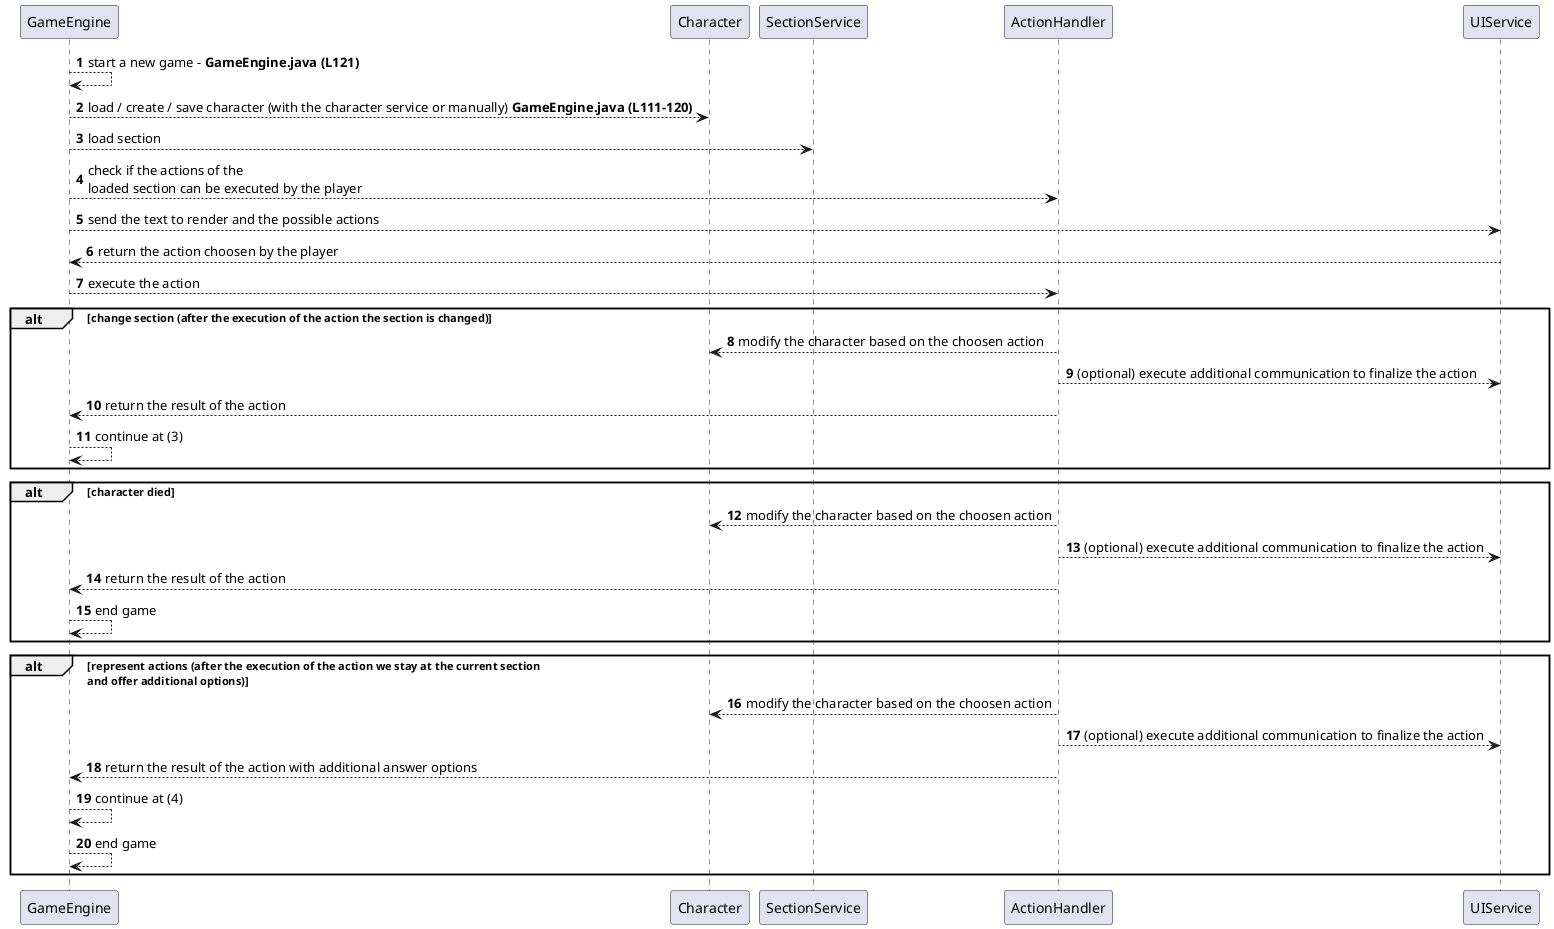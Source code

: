 @startuml
autonumber
GameEngine --> GameEngine: start a new game - <b>GameEngine.java (L121)</b>
GameEngine --> Character: load / create / save character (with the character service or manually) <b>GameEngine.java (L111-120)</b>
GameEngine --> SectionService: load section
GameEngine --> ActionHandler: check if the actions of the\nloaded section can be executed by the player
GameEngine --> UIService: send the text to render and the possible actions
UIService --> GameEngine: return the action choosen by the player
GameEngine --> ActionHandler: execute the action
alt change section (after the execution of the action the section is changed)
ActionHandler --> Character: modify the character based on the choosen action
ActionHandler --> UIService: (optional) execute additional communication to finalize the action
ActionHandler --> GameEngine: return the result of the action
GameEngine --> GameEngine: continue at (3)
end
alt character died
ActionHandler --> Character: modify the character based on the choosen action
ActionHandler --> UIService: (optional) execute additional communication to finalize the action
ActionHandler --> GameEngine: return the result of the action
GameEngine --> GameEngine: end game
end
alt represent actions (after the execution of the action we stay at the current section\nand offer additional options)
ActionHandler --> Character: modify the character based on the choosen action
ActionHandler --> UIService: (optional) execute additional communication to finalize the action
ActionHandler --> GameEngine: return the result of the action with additional answer options
GameEngine --> GameEngine: continue at (4)
GameEngine --> GameEngine: end game
end

@enduml
